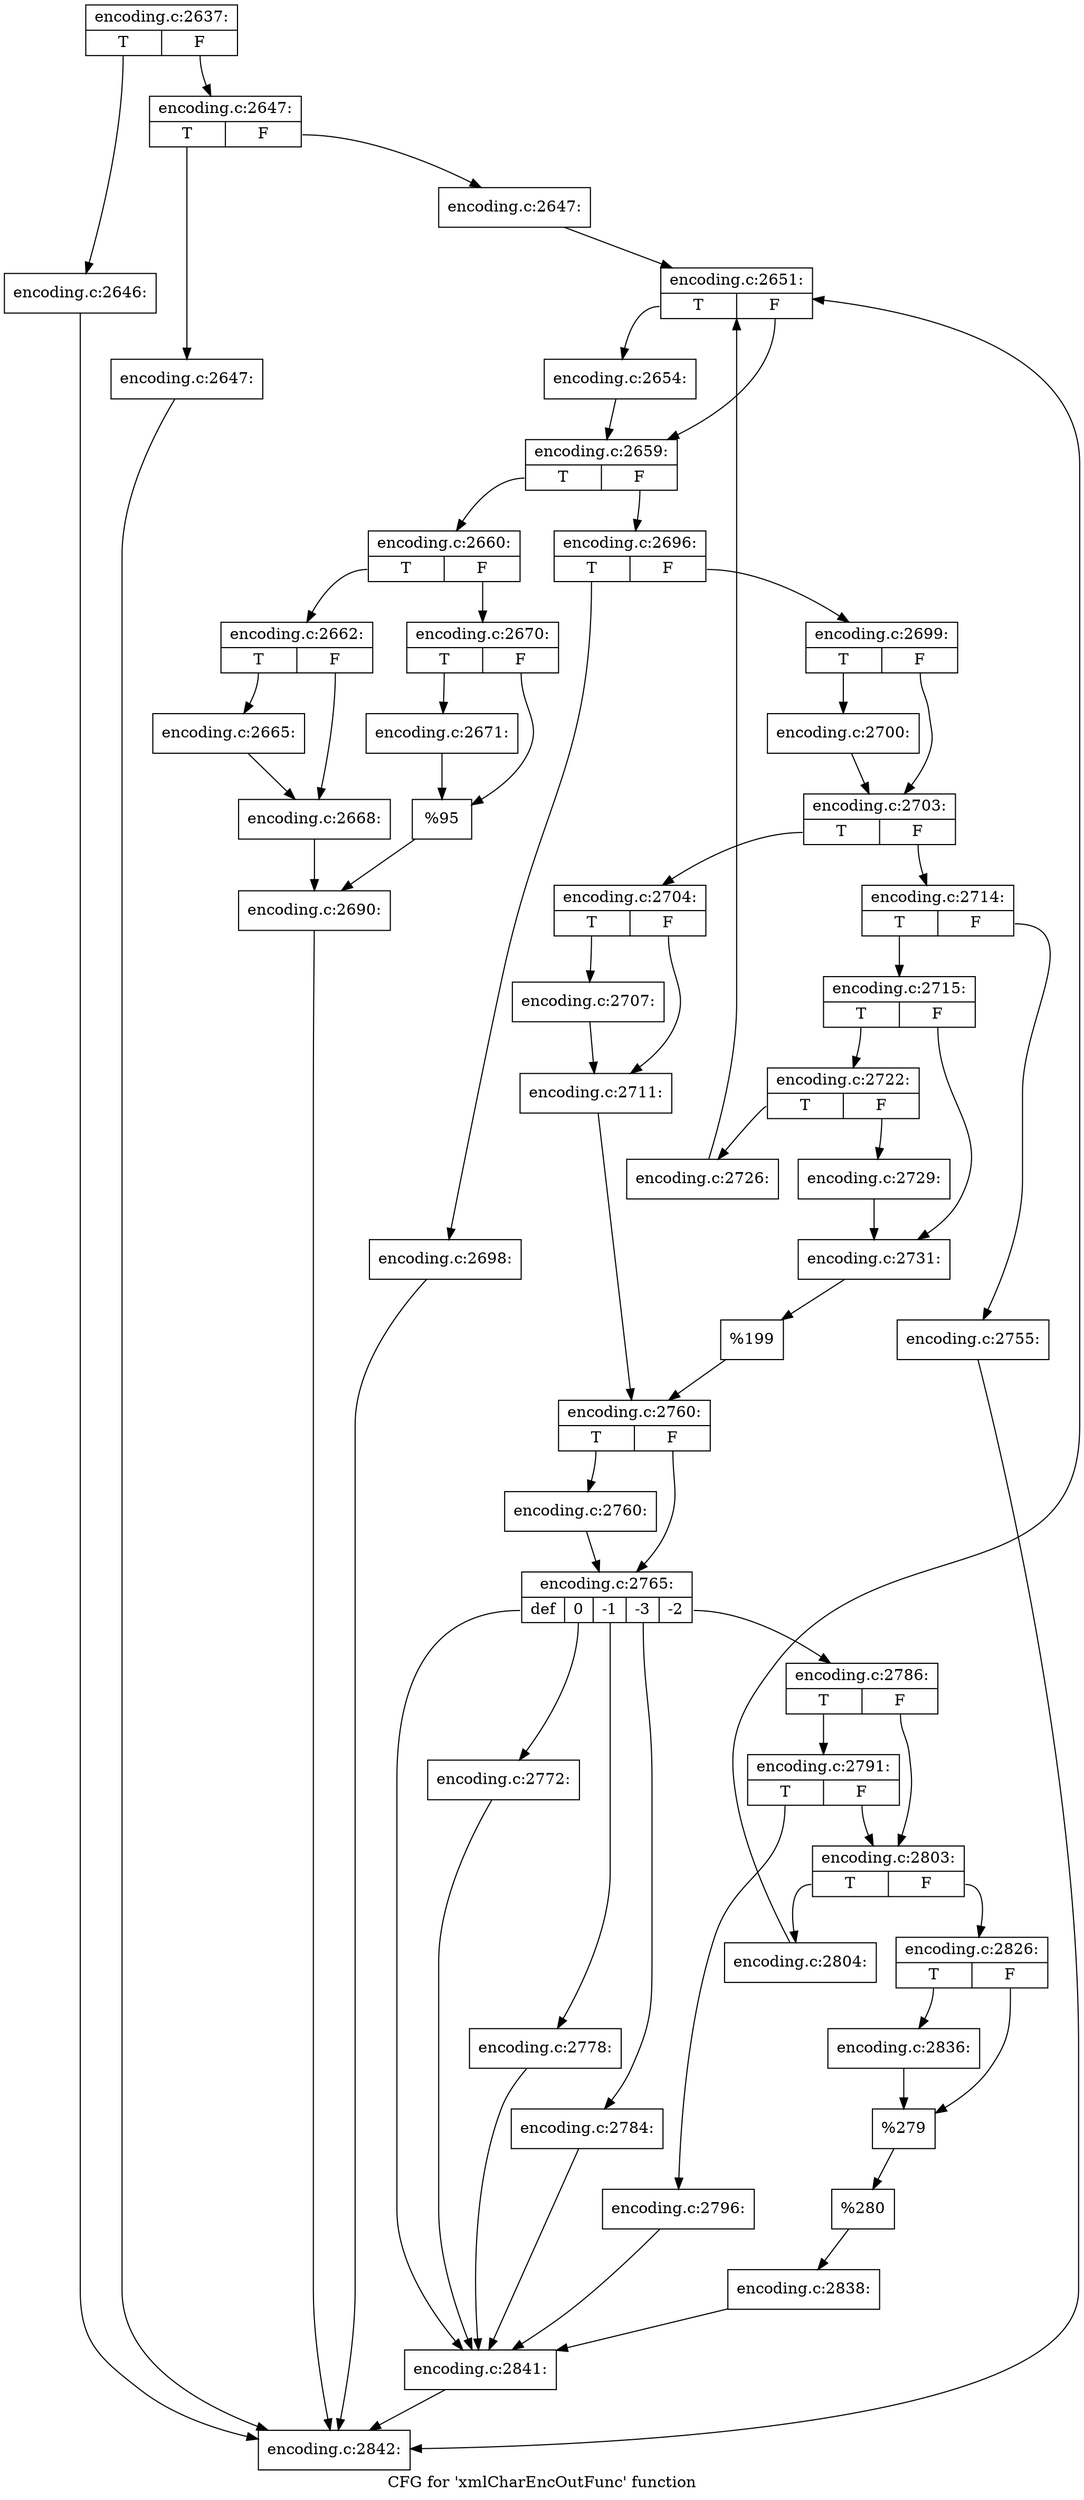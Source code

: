 digraph "CFG for 'xmlCharEncOutFunc' function" {
	label="CFG for 'xmlCharEncOutFunc' function";

	Node0x466c2a0 [shape=record,label="{encoding.c:2637:|{<s0>T|<s1>F}}"];
	Node0x466c2a0:s0 -> Node0x47469a0;
	Node0x466c2a0:s1 -> Node0x47469f0;
	Node0x47469a0 [shape=record,label="{encoding.c:2646:}"];
	Node0x47469a0 -> Node0x47386e0;
	Node0x47469f0 [shape=record,label="{encoding.c:2647:|{<s0>T|<s1>F}}"];
	Node0x47469f0:s0 -> Node0x4746eb0;
	Node0x47469f0:s1 -> Node0x4746f00;
	Node0x4746eb0 [shape=record,label="{encoding.c:2647:}"];
	Node0x4746eb0 -> Node0x47386e0;
	Node0x4746f00 [shape=record,label="{encoding.c:2647:}"];
	Node0x4746f00 -> Node0x4747b30;
	Node0x4747b30 [shape=record,label="{encoding.c:2651:|{<s0>T|<s1>F}}"];
	Node0x4747b30:s0 -> Node0x4748190;
	Node0x4747b30:s1 -> Node0x47481e0;
	Node0x4748190 [shape=record,label="{encoding.c:2654:}"];
	Node0x4748190 -> Node0x47481e0;
	Node0x47481e0 [shape=record,label="{encoding.c:2659:|{<s0>T|<s1>F}}"];
	Node0x47481e0:s0 -> Node0x4748720;
	Node0x47481e0:s1 -> Node0x4748770;
	Node0x4748720 [shape=record,label="{encoding.c:2660:|{<s0>T|<s1>F}}"];
	Node0x4748720:s0 -> Node0x4748c40;
	Node0x4748720:s1 -> Node0x4748ce0;
	Node0x4748c40 [shape=record,label="{encoding.c:2662:|{<s0>T|<s1>F}}"];
	Node0x4748c40:s0 -> Node0x4749a10;
	Node0x4748c40:s1 -> Node0x4749a60;
	Node0x4749a10 [shape=record,label="{encoding.c:2665:}"];
	Node0x4749a10 -> Node0x4749a60;
	Node0x4749a60 [shape=record,label="{encoding.c:2668:}"];
	Node0x4749a60 -> Node0x4748c90;
	Node0x4748ce0 [shape=record,label="{encoding.c:2670:|{<s0>T|<s1>F}}"];
	Node0x4748ce0:s0 -> Node0x474a840;
	Node0x4748ce0:s1 -> Node0x474a890;
	Node0x474a840 [shape=record,label="{encoding.c:2671:}"];
	Node0x474a840 -> Node0x474a890;
	Node0x474a890 [shape=record,label="{%95}"];
	Node0x474a890 -> Node0x4748c90;
	Node0x4748c90 [shape=record,label="{encoding.c:2690:}"];
	Node0x4748c90 -> Node0x47386e0;
	Node0x4748770 [shape=record,label="{encoding.c:2696:|{<s0>T|<s1>F}}"];
	Node0x4748770:s0 -> Node0x474c560;
	Node0x4748770:s1 -> Node0x474c5b0;
	Node0x474c560 [shape=record,label="{encoding.c:2698:}"];
	Node0x474c560 -> Node0x47386e0;
	Node0x474c5b0 [shape=record,label="{encoding.c:2699:|{<s0>T|<s1>F}}"];
	Node0x474c5b0:s0 -> Node0x474ca40;
	Node0x474c5b0:s1 -> Node0x474ca90;
	Node0x474ca40 [shape=record,label="{encoding.c:2700:}"];
	Node0x474ca40 -> Node0x474ca90;
	Node0x474ca90 [shape=record,label="{encoding.c:2703:|{<s0>T|<s1>F}}"];
	Node0x474ca90:s0 -> Node0x474d8e0;
	Node0x474ca90:s1 -> Node0x474d980;
	Node0x474d8e0 [shape=record,label="{encoding.c:2704:|{<s0>T|<s1>F}}"];
	Node0x474d8e0:s0 -> Node0x474e8a0;
	Node0x474d8e0:s1 -> Node0x474e8f0;
	Node0x474e8a0 [shape=record,label="{encoding.c:2707:}"];
	Node0x474e8a0 -> Node0x474e8f0;
	Node0x474e8f0 [shape=record,label="{encoding.c:2711:}"];
	Node0x474e8f0 -> Node0x474d930;
	Node0x474d980 [shape=record,label="{encoding.c:2714:|{<s0>T|<s1>F}}"];
	Node0x474d980:s0 -> Node0x474fb10;
	Node0x474d980:s1 -> Node0x474fbb0;
	Node0x474fb10 [shape=record,label="{encoding.c:2715:|{<s0>T|<s1>F}}"];
	Node0x474fb10:s0 -> Node0x4751830;
	Node0x474fb10:s1 -> Node0x4751880;
	Node0x4751830 [shape=record,label="{encoding.c:2722:|{<s0>T|<s1>F}}"];
	Node0x4751830:s0 -> Node0x4751c70;
	Node0x4751830:s1 -> Node0x4751cc0;
	Node0x4751c70 [shape=record,label="{encoding.c:2726:}"];
	Node0x4751c70 -> Node0x4747b30;
	Node0x4751cc0 [shape=record,label="{encoding.c:2729:}"];
	Node0x4751cc0 -> Node0x4751880;
	Node0x4751880 [shape=record,label="{encoding.c:2731:}"];
	Node0x4751880 -> Node0x474fb60;
	Node0x474fbb0 [shape=record,label="{encoding.c:2755:}"];
	Node0x474fbb0 -> Node0x47386e0;
	Node0x474fb60 [shape=record,label="{%199}"];
	Node0x474fb60 -> Node0x474d930;
	Node0x474d930 [shape=record,label="{encoding.c:2760:|{<s0>T|<s1>F}}"];
	Node0x474d930:s0 -> Node0x4752990;
	Node0x474d930:s1 -> Node0x47529e0;
	Node0x4752990 [shape=record,label="{encoding.c:2760:}"];
	Node0x4752990 -> Node0x47529e0;
	Node0x47529e0 [shape=record,label="{encoding.c:2765:|{<s0>def|<s1>0|<s2>-1|<s3>-3|<s4>-2}}"];
	Node0x47529e0:s0 -> Node0x4752f40;
	Node0x47529e0:s1 -> Node0x4753360;
	Node0x47529e0:s2 -> Node0x4753440;
	Node0x47529e0:s3 -> Node0x4753520;
	Node0x47529e0:s4 -> Node0x4753600;
	Node0x4753360 [shape=record,label="{encoding.c:2772:}"];
	Node0x4753360 -> Node0x4752f40;
	Node0x4753440 [shape=record,label="{encoding.c:2778:}"];
	Node0x4753440 -> Node0x4752f40;
	Node0x4753520 [shape=record,label="{encoding.c:2784:}"];
	Node0x4753520 -> Node0x4752f40;
	Node0x4753600 [shape=record,label="{encoding.c:2786:|{<s0>T|<s1>F}}"];
	Node0x4753600:s0 -> Node0x4754810;
	Node0x4753600:s1 -> Node0x47547c0;
	Node0x4754810 [shape=record,label="{encoding.c:2791:|{<s0>T|<s1>F}}"];
	Node0x4754810:s0 -> Node0x4754720;
	Node0x4754810:s1 -> Node0x47547c0;
	Node0x4754720 [shape=record,label="{encoding.c:2796:}"];
	Node0x4754720 -> Node0x4752f40;
	Node0x47547c0 [shape=record,label="{encoding.c:2803:|{<s0>T|<s1>F}}"];
	Node0x47547c0:s0 -> Node0x4755a40;
	Node0x47547c0:s1 -> Node0x4755ae0;
	Node0x4755a40 [shape=record,label="{encoding.c:2804:}"];
	Node0x4755a40 -> Node0x4747b30;
	Node0x4755ae0 [shape=record,label="{encoding.c:2826:|{<s0>T|<s1>F}}"];
	Node0x4755ae0:s0 -> Node0x4758c80;
	Node0x4755ae0:s1 -> Node0x4758cd0;
	Node0x4758c80 [shape=record,label="{encoding.c:2836:}"];
	Node0x4758c80 -> Node0x4758cd0;
	Node0x4758cd0 [shape=record,label="{%279}"];
	Node0x4758cd0 -> Node0x4755a90;
	Node0x4755a90 [shape=record,label="{%280}"];
	Node0x4755a90 -> Node0x4754770;
	Node0x4754770 [shape=record,label="{encoding.c:2838:}"];
	Node0x4754770 -> Node0x4752f40;
	Node0x4752f40 [shape=record,label="{encoding.c:2841:}"];
	Node0x4752f40 -> Node0x47386e0;
	Node0x47386e0 [shape=record,label="{encoding.c:2842:}"];
}
